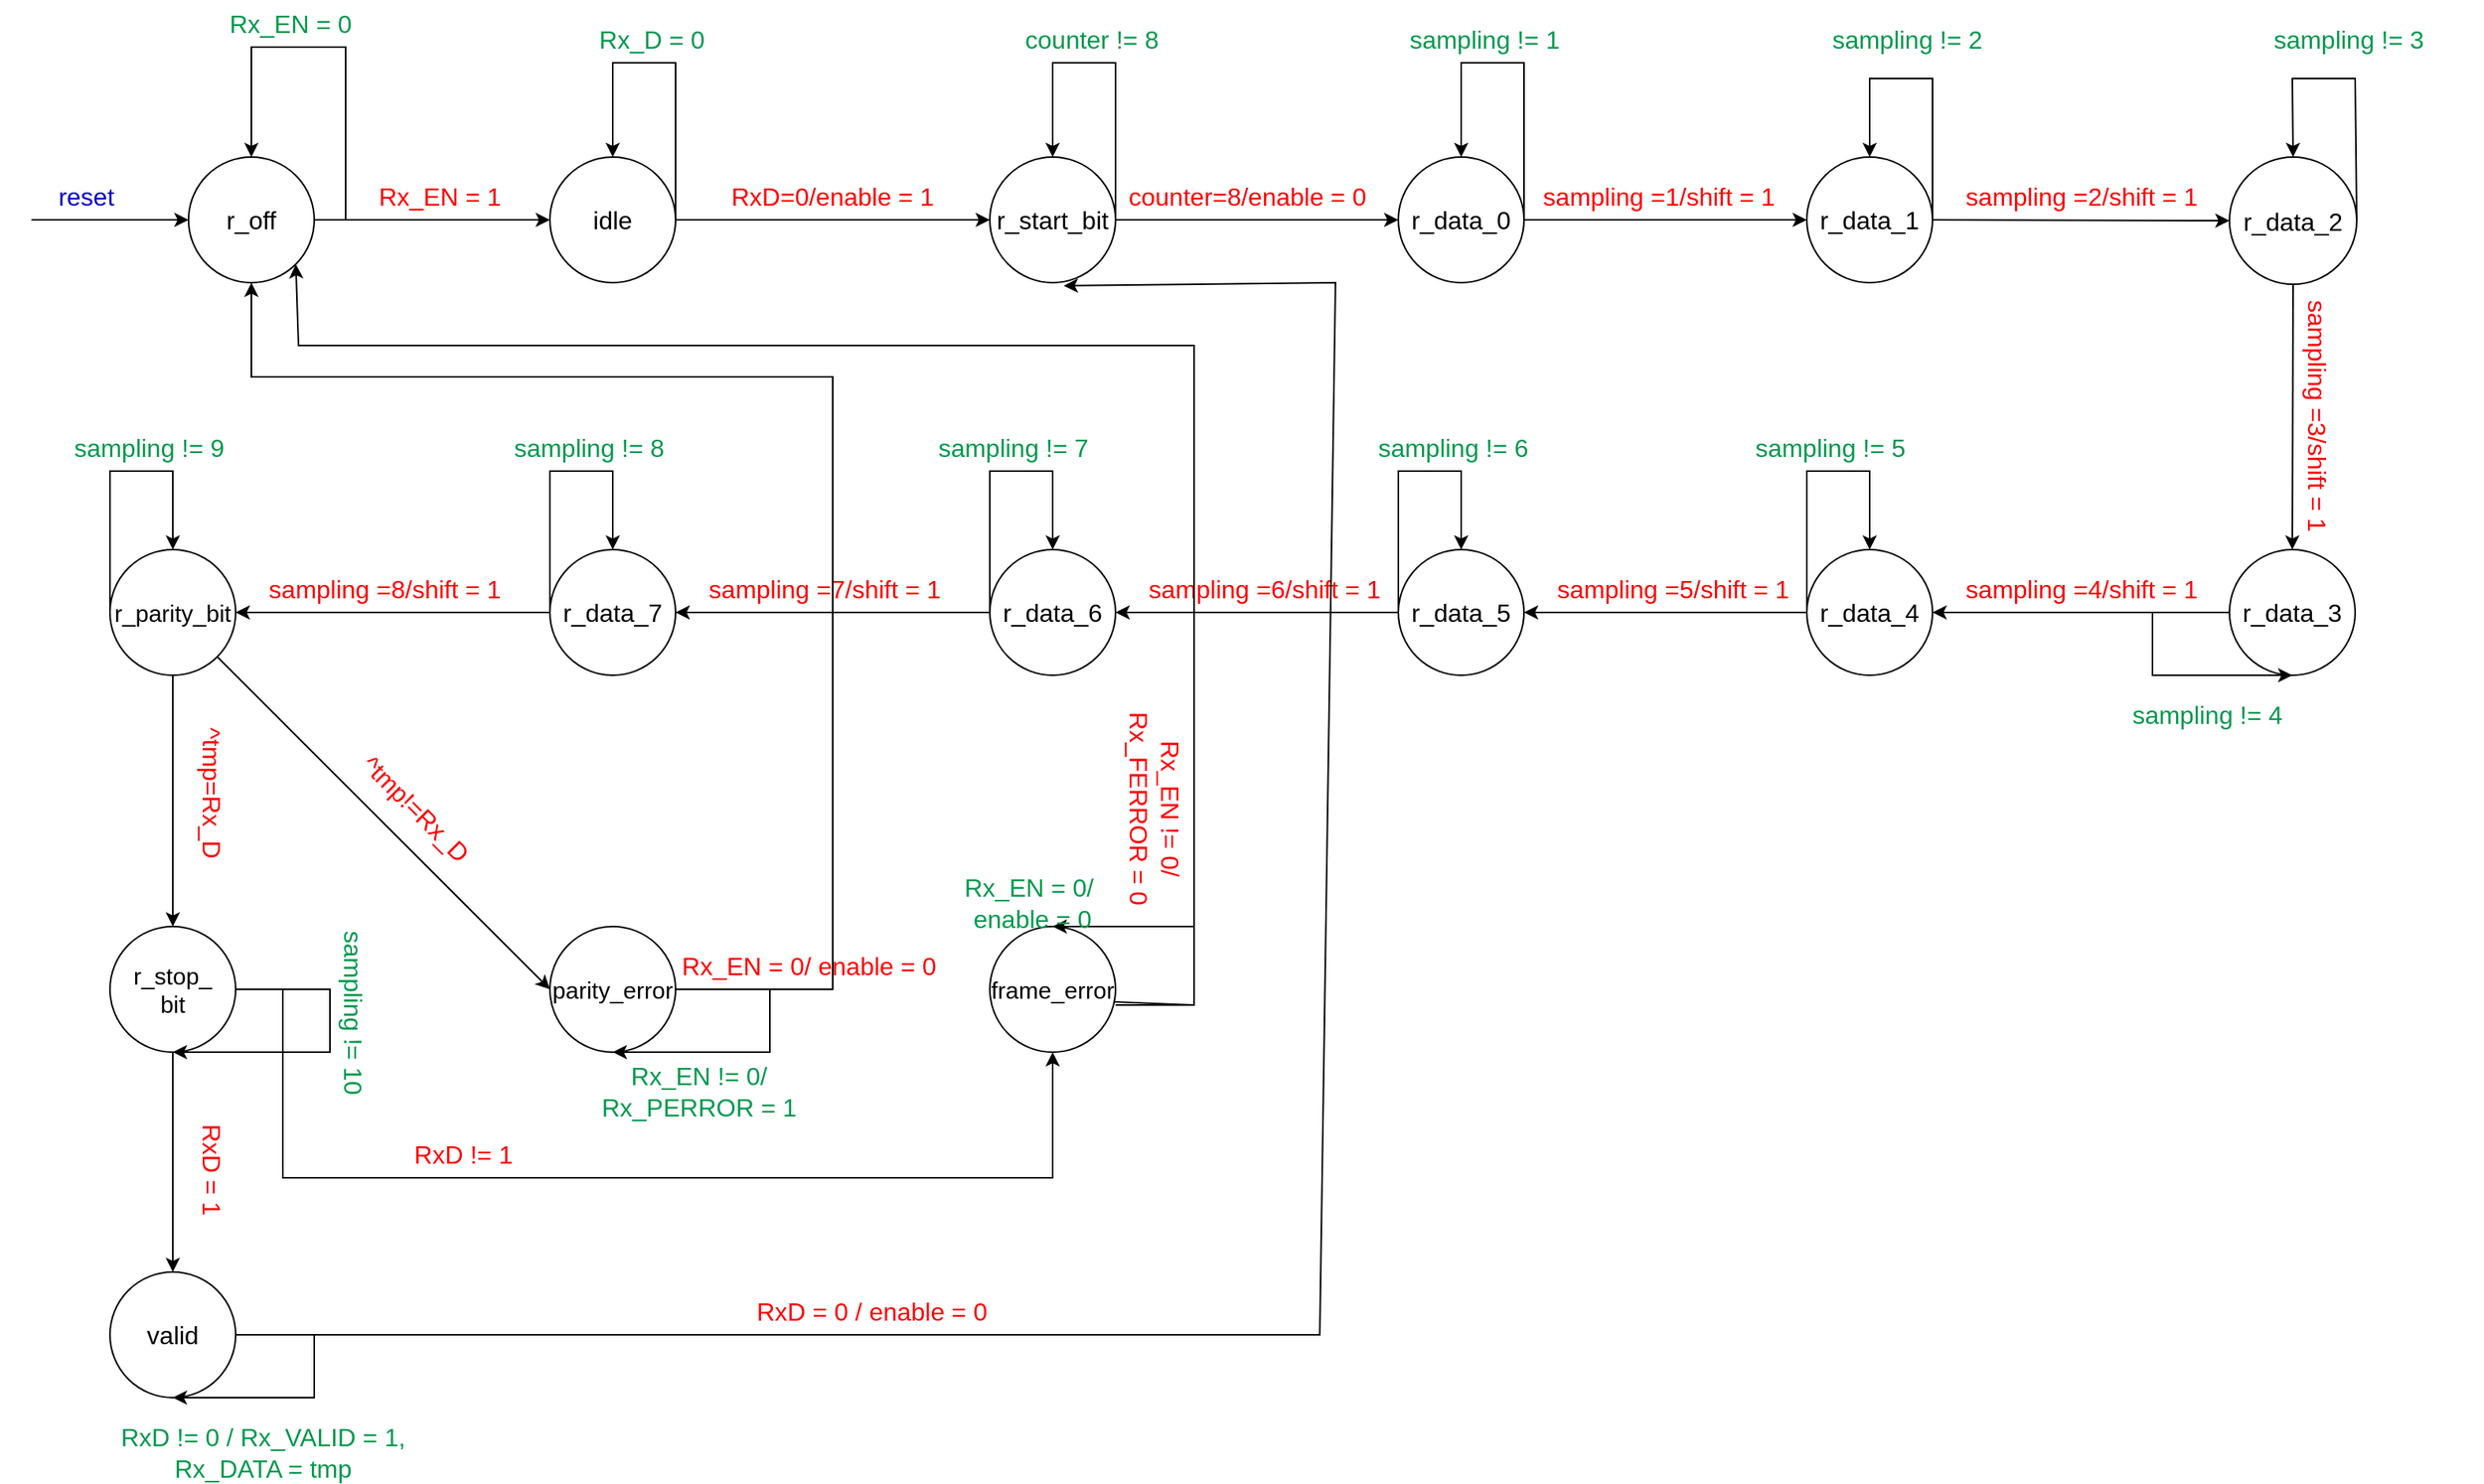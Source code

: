 <mxfile version="20.2.3" type="device"><diagram id="px2NE1PW86ARnRy39ZjV" name="Page-1"><mxGraphModel dx="2205" dy="1058" grid="1" gridSize="10" guides="1" tooltips="1" connect="1" arrows="1" fold="1" page="1" pageScale="1" pageWidth="1654" pageHeight="2336" math="0" shadow="0"><root><mxCell id="0"/><mxCell id="1" parent="0"/><mxCell id="K061zeX9myVK0XPC8SK4-1" value="&lt;font style=&quot;font-size: 16px;&quot;&gt;r_off&lt;/font&gt;" style="ellipse;whiteSpace=wrap;html=1;aspect=fixed;" vertex="1" parent="1"><mxGeometry x="120" y="150" width="80" height="80" as="geometry"/></mxCell><mxCell id="K061zeX9myVK0XPC8SK4-6" value="" style="endArrow=classic;html=1;rounded=0;exitX=1;exitY=0.5;exitDx=0;exitDy=0;entryX=0;entryY=0.5;entryDx=0;entryDy=0;" edge="1" parent="1" source="K061zeX9myVK0XPC8SK4-2"><mxGeometry width="50" height="50" relative="1" as="geometry"><mxPoint x="650" y="390" as="sourcePoint"/><mxPoint x="630" y="190" as="targetPoint"/></mxGeometry></mxCell><mxCell id="K061zeX9myVK0XPC8SK4-2" value="&lt;font style=&quot;font-size: 16px;&quot;&gt;idle&lt;/font&gt;" style="ellipse;whiteSpace=wrap;html=1;aspect=fixed;" vertex="1" parent="1"><mxGeometry x="350" y="150" width="80" height="80" as="geometry"/></mxCell><mxCell id="K061zeX9myVK0XPC8SK4-9" value="Rx_EN = 1" style="text;html=1;align=center;verticalAlign=middle;whiteSpace=wrap;rounded=0;fontSize=16;fontColor=#FF0000;" vertex="1" parent="1"><mxGeometry x="200" y="160" width="160" height="30" as="geometry"/></mxCell><mxCell id="K061zeX9myVK0XPC8SK4-10" value="RxD=0/enable = 1" style="text;html=1;align=center;verticalAlign=middle;whiteSpace=wrap;rounded=0;fontSize=16;fontColor=#FF0000;" vertex="1" parent="1"><mxGeometry x="450" y="160" width="160" height="30" as="geometry"/></mxCell><mxCell id="K061zeX9myVK0XPC8SK4-13" value="" style="endArrow=classic;html=1;rounded=0;fontSize=16;fontColor=#FF0000;exitX=1;exitY=0.5;exitDx=0;exitDy=0;entryX=0.5;entryY=0;entryDx=0;entryDy=0;" edge="1" parent="1" source="K061zeX9myVK0XPC8SK4-2" target="K061zeX9myVK0XPC8SK4-2"><mxGeometry width="50" height="50" relative="1" as="geometry"><mxPoint x="650" y="390" as="sourcePoint"/><mxPoint x="430" y="50" as="targetPoint"/><Array as="points"><mxPoint x="430" y="90"/><mxPoint x="390" y="90"/></Array></mxGeometry></mxCell><mxCell id="K061zeX9myVK0XPC8SK4-14" value="&lt;font style=&quot;font-size: 16px;&quot;&gt;r_start_bit&lt;/font&gt;" style="ellipse;whiteSpace=wrap;html=1;aspect=fixed;" vertex="1" parent="1"><mxGeometry x="630" y="150" width="80" height="80" as="geometry"/></mxCell><mxCell id="K061zeX9myVK0XPC8SK4-15" value="" style="endArrow=classic;html=1;rounded=0;fontSize=16;fontColor=#FF0000;exitX=1;exitY=0.5;exitDx=0;exitDy=0;entryX=0.5;entryY=0;entryDx=0;entryDy=0;" edge="1" parent="1" source="K061zeX9myVK0XPC8SK4-14" target="K061zeX9myVK0XPC8SK4-14"><mxGeometry width="50" height="50" relative="1" as="geometry"><mxPoint x="930" y="390" as="sourcePoint"/><mxPoint x="710" y="50" as="targetPoint"/><Array as="points"><mxPoint x="710" y="90"/><mxPoint x="670" y="90"/></Array></mxGeometry></mxCell><mxCell id="K061zeX9myVK0XPC8SK4-16" value="counter=8/enable = 0" style="text;html=1;align=center;verticalAlign=middle;whiteSpace=wrap;rounded=0;fontSize=16;fontColor=#FF0000;" vertex="1" parent="1"><mxGeometry x="714" y="160" width="160" height="30" as="geometry"/></mxCell><mxCell id="K061zeX9myVK0XPC8SK4-17" value="&lt;font style=&quot;font-size: 16px;&quot;&gt;r_data_0&lt;/font&gt;" style="ellipse;whiteSpace=wrap;html=1;aspect=fixed;" vertex="1" parent="1"><mxGeometry x="890" y="150" width="80" height="80" as="geometry"/></mxCell><mxCell id="K061zeX9myVK0XPC8SK4-18" value="" style="endArrow=classic;html=1;rounded=0;fontSize=16;fontColor=#FF0000;exitX=1;exitY=0.5;exitDx=0;exitDy=0;entryX=0.5;entryY=0;entryDx=0;entryDy=0;" edge="1" parent="1" source="K061zeX9myVK0XPC8SK4-17" target="K061zeX9myVK0XPC8SK4-17"><mxGeometry width="50" height="50" relative="1" as="geometry"><mxPoint x="1190" y="390" as="sourcePoint"/><mxPoint x="970" y="50" as="targetPoint"/><Array as="points"><mxPoint x="970" y="90"/><mxPoint x="930" y="90"/></Array></mxGeometry></mxCell><mxCell id="K061zeX9myVK0XPC8SK4-19" value="" style="endArrow=classic;html=1;rounded=0;fontSize=16;fontColor=#FF0000;exitX=1;exitY=0.5;exitDx=0;exitDy=0;entryX=0;entryY=0.5;entryDx=0;entryDy=0;" edge="1" parent="1" source="K061zeX9myVK0XPC8SK4-14" target="K061zeX9myVK0XPC8SK4-17"><mxGeometry width="50" height="50" relative="1" as="geometry"><mxPoint x="650" y="390" as="sourcePoint"/><mxPoint x="700" y="340" as="targetPoint"/></mxGeometry></mxCell><mxCell id="K061zeX9myVK0XPC8SK4-20" value="sampling =1/shift = 1" style="text;html=1;align=center;verticalAlign=middle;whiteSpace=wrap;rounded=0;fontSize=16;fontColor=#FF0000;" vertex="1" parent="1"><mxGeometry x="971" y="160" width="170" height="30" as="geometry"/></mxCell><mxCell id="K061zeX9myVK0XPC8SK4-21" value="&lt;span style=&quot;font-size: 16px;&quot;&gt;r_data_1&lt;/span&gt;" style="ellipse;whiteSpace=wrap;html=1;aspect=fixed;" vertex="1" parent="1"><mxGeometry x="1150" y="150" width="80" height="80" as="geometry"/></mxCell><mxCell id="K061zeX9myVK0XPC8SK4-22" value="" style="endArrow=classic;html=1;rounded=0;fontSize=16;fontColor=#FF0000;exitX=1;exitY=0.5;exitDx=0;exitDy=0;entryX=0.5;entryY=0;entryDx=0;entryDy=0;" edge="1" parent="1" source="K061zeX9myVK0XPC8SK4-21" target="K061zeX9myVK0XPC8SK4-21"><mxGeometry width="50" height="50" relative="1" as="geometry"><mxPoint x="1450" y="400" as="sourcePoint"/><mxPoint x="1230" y="60" as="targetPoint"/><Array as="points"><mxPoint x="1230" y="100"/><mxPoint x="1190" y="100"/></Array></mxGeometry></mxCell><mxCell id="K061zeX9myVK0XPC8SK4-23" value="" style="endArrow=classic;html=1;rounded=0;fontSize=16;fontColor=#FF0000;exitX=1;exitY=0.5;exitDx=0;exitDy=0;entryX=0;entryY=0.5;entryDx=0;entryDy=0;" edge="1" parent="1" source="K061zeX9myVK0XPC8SK4-17" target="K061zeX9myVK0XPC8SK4-21"><mxGeometry width="50" height="50" relative="1" as="geometry"><mxPoint x="650" y="390" as="sourcePoint"/><mxPoint x="700" y="340" as="targetPoint"/></mxGeometry></mxCell><mxCell id="K061zeX9myVK0XPC8SK4-24" value="" style="endArrow=classic;html=1;rounded=0;fontSize=16;fontColor=#FF0000;exitX=1;exitY=0.5;exitDx=0;exitDy=0;entryX=0;entryY=0.5;entryDx=0;entryDy=0;" edge="1" parent="1" source="K061zeX9myVK0XPC8SK4-1" target="K061zeX9myVK0XPC8SK4-2"><mxGeometry width="50" height="50" relative="1" as="geometry"><mxPoint x="790" y="380" as="sourcePoint"/><mxPoint x="840" y="330" as="targetPoint"/></mxGeometry></mxCell><mxCell id="K061zeX9myVK0XPC8SK4-25" value="sampling =2/shift = 1" style="text;html=1;align=center;verticalAlign=middle;whiteSpace=wrap;rounded=0;fontSize=16;fontColor=#FF0000;" vertex="1" parent="1"><mxGeometry x="1240" y="160" width="170" height="30" as="geometry"/></mxCell><mxCell id="K061zeX9myVK0XPC8SK4-26" value="&lt;span style=&quot;font-size: 16px;&quot;&gt;r_data_2&lt;/span&gt;" style="ellipse;whiteSpace=wrap;html=1;aspect=fixed;" vertex="1" parent="1"><mxGeometry x="1419" y="150" width="81" height="81" as="geometry"/></mxCell><mxCell id="K061zeX9myVK0XPC8SK4-27" value="" style="endArrow=classic;html=1;rounded=0;fontSize=16;fontColor=#FF0000;exitX=1;exitY=0.5;exitDx=0;exitDy=0;entryX=0.5;entryY=0;entryDx=0;entryDy=0;" edge="1" parent="1" source="K061zeX9myVK0XPC8SK4-26" target="K061zeX9myVK0XPC8SK4-26"><mxGeometry width="50" height="50" relative="1" as="geometry"><mxPoint x="1719" y="400" as="sourcePoint"/><mxPoint x="1499" y="60" as="targetPoint"/><Array as="points"><mxPoint x="1499" y="100"/><mxPoint x="1459" y="100"/></Array></mxGeometry></mxCell><mxCell id="K061zeX9myVK0XPC8SK4-28" value="" style="endArrow=classic;html=1;rounded=0;fontSize=16;fontColor=#FF0000;exitX=1;exitY=0.5;exitDx=0;exitDy=0;entryX=0;entryY=0.5;entryDx=0;entryDy=0;" edge="1" parent="1" source="K061zeX9myVK0XPC8SK4-21" target="K061zeX9myVK0XPC8SK4-26"><mxGeometry width="50" height="50" relative="1" as="geometry"><mxPoint x="790" y="380" as="sourcePoint"/><mxPoint x="840" y="330" as="targetPoint"/></mxGeometry></mxCell><mxCell id="K061zeX9myVK0XPC8SK4-29" value="sampling =3/shift = 1" style="text;html=1;align=center;verticalAlign=middle;whiteSpace=wrap;rounded=0;fontSize=16;fontColor=#FF0000;rotation=90;" vertex="1" parent="1"><mxGeometry x="1390" y="300" width="170" height="30" as="geometry"/></mxCell><mxCell id="K061zeX9myVK0XPC8SK4-30" value="&lt;span style=&quot;font-size: 16px;&quot;&gt;r_data_3&lt;/span&gt;" style="ellipse;whiteSpace=wrap;html=1;aspect=fixed;" vertex="1" parent="1"><mxGeometry x="1419" y="400" width="80" height="80" as="geometry"/></mxCell><mxCell id="K061zeX9myVK0XPC8SK4-32" value="" style="endArrow=classic;html=1;rounded=0;fontSize=16;fontColor=#FF0000;exitX=0.5;exitY=1;exitDx=0;exitDy=0;entryX=0.5;entryY=0;entryDx=0;entryDy=0;" edge="1" parent="1" source="K061zeX9myVK0XPC8SK4-26" target="K061zeX9myVK0XPC8SK4-30"><mxGeometry width="50" height="50" relative="1" as="geometry"><mxPoint x="790" y="380" as="sourcePoint"/><mxPoint x="840" y="330" as="targetPoint"/></mxGeometry></mxCell><mxCell id="K061zeX9myVK0XPC8SK4-33" value="sampling =4/shift = 1" style="text;html=1;align=center;verticalAlign=middle;whiteSpace=wrap;rounded=0;fontSize=16;fontColor=#FF0000;" vertex="1" parent="1"><mxGeometry x="1240" y="410" width="170" height="30" as="geometry"/></mxCell><mxCell id="K061zeX9myVK0XPC8SK4-34" value="&lt;span style=&quot;font-size: 16px;&quot;&gt;r_data_4&lt;/span&gt;" style="ellipse;whiteSpace=wrap;html=1;aspect=fixed;" vertex="1" parent="1"><mxGeometry x="1150" y="400" width="80" height="80" as="geometry"/></mxCell><mxCell id="K061zeX9myVK0XPC8SK4-36" value="" style="endArrow=classic;html=1;rounded=0;fontSize=16;fontColor=#FF0000;exitX=0;exitY=0.5;exitDx=0;exitDy=0;entryX=1;entryY=0.5;entryDx=0;entryDy=0;" edge="1" parent="1" source="K061zeX9myVK0XPC8SK4-30" target="K061zeX9myVK0XPC8SK4-34"><mxGeometry width="50" height="50" relative="1" as="geometry"><mxPoint x="790" y="380" as="sourcePoint"/><mxPoint x="840" y="330" as="targetPoint"/></mxGeometry></mxCell><mxCell id="K061zeX9myVK0XPC8SK4-38" value="" style="endArrow=classic;html=1;rounded=0;fontSize=16;fontColor=#FF0000;exitX=0;exitY=0.5;exitDx=0;exitDy=0;entryX=0.5;entryY=0;entryDx=0;entryDy=0;" edge="1" parent="1" source="K061zeX9myVK0XPC8SK4-34" target="K061zeX9myVK0XPC8SK4-34"><mxGeometry width="50" height="50" relative="1" as="geometry"><mxPoint x="790" y="380" as="sourcePoint"/><mxPoint x="840" y="330" as="targetPoint"/><Array as="points"><mxPoint x="1150" y="350"/><mxPoint x="1190" y="350"/></Array></mxGeometry></mxCell><mxCell id="K061zeX9myVK0XPC8SK4-42" value="sampling =5/shift = 1" style="text;html=1;align=center;verticalAlign=middle;whiteSpace=wrap;rounded=0;fontSize=16;fontColor=#FF0000;" vertex="1" parent="1"><mxGeometry x="980" y="410" width="170" height="30" as="geometry"/></mxCell><mxCell id="K061zeX9myVK0XPC8SK4-43" value="&lt;span style=&quot;font-size: 16px;&quot;&gt;r_data_5&lt;/span&gt;" style="ellipse;whiteSpace=wrap;html=1;aspect=fixed;" vertex="1" parent="1"><mxGeometry x="890" y="400" width="80" height="80" as="geometry"/></mxCell><mxCell id="K061zeX9myVK0XPC8SK4-44" value="" style="endArrow=classic;html=1;rounded=0;fontSize=16;fontColor=#FF0000;exitX=0;exitY=0.5;exitDx=0;exitDy=0;entryX=0.5;entryY=0;entryDx=0;entryDy=0;" edge="1" parent="1" source="K061zeX9myVK0XPC8SK4-43" target="K061zeX9myVK0XPC8SK4-43"><mxGeometry width="50" height="50" relative="1" as="geometry"><mxPoint x="530" y="380" as="sourcePoint"/><mxPoint x="580" y="330" as="targetPoint"/><Array as="points"><mxPoint x="890" y="350"/><mxPoint x="930" y="350"/></Array></mxGeometry></mxCell><mxCell id="K061zeX9myVK0XPC8SK4-45" value="" style="endArrow=classic;html=1;rounded=0;fontSize=16;fontColor=#FF0000;exitX=1;exitY=1;exitDx=0;exitDy=0;entryX=1;entryY=0.5;entryDx=0;entryDy=0;" edge="1" parent="1" source="K061zeX9myVK0XPC8SK4-42" target="K061zeX9myVK0XPC8SK4-43"><mxGeometry width="50" height="50" relative="1" as="geometry"><mxPoint x="790" y="380" as="sourcePoint"/><mxPoint x="840" y="330" as="targetPoint"/></mxGeometry></mxCell><mxCell id="K061zeX9myVK0XPC8SK4-46" value="sampling =6/shift = 1" style="text;html=1;align=center;verticalAlign=middle;whiteSpace=wrap;rounded=0;fontSize=16;fontColor=#FF0000;" vertex="1" parent="1"><mxGeometry x="720" y="410" width="170" height="30" as="geometry"/></mxCell><mxCell id="K061zeX9myVK0XPC8SK4-47" value="&lt;span style=&quot;font-size: 16px;&quot;&gt;r_data_6&lt;/span&gt;" style="ellipse;whiteSpace=wrap;html=1;aspect=fixed;" vertex="1" parent="1"><mxGeometry x="630" y="400" width="80" height="80" as="geometry"/></mxCell><mxCell id="K061zeX9myVK0XPC8SK4-48" value="" style="endArrow=classic;html=1;rounded=0;fontSize=16;fontColor=#FF0000;exitX=0;exitY=0.5;exitDx=0;exitDy=0;entryX=0.5;entryY=0;entryDx=0;entryDy=0;" edge="1" parent="1" source="K061zeX9myVK0XPC8SK4-47" target="K061zeX9myVK0XPC8SK4-47"><mxGeometry width="50" height="50" relative="1" as="geometry"><mxPoint x="270" y="380" as="sourcePoint"/><mxPoint x="320" y="330" as="targetPoint"/><Array as="points"><mxPoint x="630" y="350"/><mxPoint x="670" y="350"/></Array></mxGeometry></mxCell><mxCell id="K061zeX9myVK0XPC8SK4-49" value="" style="endArrow=classic;html=1;rounded=0;fontSize=16;fontColor=#FF0000;exitX=1;exitY=1;exitDx=0;exitDy=0;entryX=1;entryY=0.5;entryDx=0;entryDy=0;" edge="1" parent="1" source="K061zeX9myVK0XPC8SK4-46" target="K061zeX9myVK0XPC8SK4-47"><mxGeometry width="50" height="50" relative="1" as="geometry"><mxPoint x="790" y="380" as="sourcePoint"/><mxPoint x="840" y="330" as="targetPoint"/></mxGeometry></mxCell><mxCell id="K061zeX9myVK0XPC8SK4-50" value="sampling =7/shift = 1" style="text;html=1;align=center;verticalAlign=middle;whiteSpace=wrap;rounded=0;fontSize=16;fontColor=#FF0000;" vertex="1" parent="1"><mxGeometry x="440" y="410" width="170" height="30" as="geometry"/></mxCell><mxCell id="K061zeX9myVK0XPC8SK4-51" value="&lt;span style=&quot;font-size: 16px;&quot;&gt;r_data_7&lt;/span&gt;" style="ellipse;whiteSpace=wrap;html=1;aspect=fixed;" vertex="1" parent="1"><mxGeometry x="350" y="400" width="80" height="80" as="geometry"/></mxCell><mxCell id="K061zeX9myVK0XPC8SK4-52" value="" style="endArrow=classic;html=1;rounded=0;fontSize=16;fontColor=#FF0000;exitX=0;exitY=0.5;exitDx=0;exitDy=0;entryX=0.5;entryY=0;entryDx=0;entryDy=0;" edge="1" parent="1" source="K061zeX9myVK0XPC8SK4-51" target="K061zeX9myVK0XPC8SK4-51"><mxGeometry width="50" height="50" relative="1" as="geometry"><mxPoint x="-10" y="380" as="sourcePoint"/><mxPoint x="40" y="330" as="targetPoint"/><Array as="points"><mxPoint x="350" y="350"/><mxPoint x="390" y="350"/></Array></mxGeometry></mxCell><mxCell id="K061zeX9myVK0XPC8SK4-53" value="" style="endArrow=classic;html=1;rounded=0;fontSize=16;fontColor=#FF0000;entryX=1;entryY=0.5;entryDx=0;entryDy=0;" edge="1" parent="1" target="K061zeX9myVK0XPC8SK4-51"><mxGeometry width="50" height="50" relative="1" as="geometry"><mxPoint x="630" y="440" as="sourcePoint"/><mxPoint x="840" y="330" as="targetPoint"/></mxGeometry></mxCell><mxCell id="K061zeX9myVK0XPC8SK4-54" value="sampling =8/shift = 1" style="text;html=1;align=center;verticalAlign=middle;whiteSpace=wrap;rounded=0;fontSize=16;fontColor=#FF0000;" vertex="1" parent="1"><mxGeometry x="160" y="410" width="170" height="30" as="geometry"/></mxCell><mxCell id="K061zeX9myVK0XPC8SK4-55" value="&lt;font style=&quot;font-size: 15px;&quot;&gt;r_parity_bit&lt;/font&gt;" style="ellipse;whiteSpace=wrap;html=1;aspect=fixed;" vertex="1" parent="1"><mxGeometry x="70" y="400" width="80" height="80" as="geometry"/></mxCell><mxCell id="K061zeX9myVK0XPC8SK4-56" value="" style="endArrow=classic;html=1;rounded=0;fontSize=16;fontColor=#FF0000;exitX=0;exitY=0.5;exitDx=0;exitDy=0;entryX=0.5;entryY=0;entryDx=0;entryDy=0;" edge="1" parent="1" source="K061zeX9myVK0XPC8SK4-55" target="K061zeX9myVK0XPC8SK4-55"><mxGeometry width="50" height="50" relative="1" as="geometry"><mxPoint x="-290" y="380" as="sourcePoint"/><mxPoint x="-240" y="330" as="targetPoint"/><Array as="points"><mxPoint x="70" y="350"/><mxPoint x="110" y="350"/></Array></mxGeometry></mxCell><mxCell id="K061zeX9myVK0XPC8SK4-57" value="" style="endArrow=classic;html=1;rounded=0;fontSize=16;fontColor=#FF0000;exitX=0;exitY=0.5;exitDx=0;exitDy=0;entryX=1;entryY=0.5;entryDx=0;entryDy=0;" edge="1" parent="1" source="K061zeX9myVK0XPC8SK4-51" target="K061zeX9myVK0XPC8SK4-55"><mxGeometry width="50" height="50" relative="1" as="geometry"><mxPoint x="680" y="380" as="sourcePoint"/><mxPoint x="730" y="330" as="targetPoint"/></mxGeometry></mxCell><mxCell id="K061zeX9myVK0XPC8SK4-58" value="" style="endArrow=classic;html=1;rounded=0;fontSize=15;fontColor=#FF0000;entryX=0;entryY=0.5;entryDx=0;entryDy=0;" edge="1" parent="1" target="K061zeX9myVK0XPC8SK4-1"><mxGeometry width="50" height="50" relative="1" as="geometry"><mxPoint x="20" y="190" as="sourcePoint"/><mxPoint x="720" y="330" as="targetPoint"/></mxGeometry></mxCell><mxCell id="K061zeX9myVK0XPC8SK4-59" value="reset" style="text;html=1;align=center;verticalAlign=middle;whiteSpace=wrap;rounded=0;fontSize=16;fontColor=#0000CC;" vertex="1" parent="1"><mxGeometry y="160" width="110" height="30" as="geometry"/></mxCell><mxCell id="K061zeX9myVK0XPC8SK4-60" value="^tmp=Rx_D" style="text;html=1;align=center;verticalAlign=middle;whiteSpace=wrap;rounded=0;fontSize=16;fontColor=#FF0000;rotation=90;" vertex="1" parent="1"><mxGeometry x="50" y="540" width="170" height="30" as="geometry"/></mxCell><mxCell id="K061zeX9myVK0XPC8SK4-61" value="&lt;font style=&quot;font-size: 15px;&quot;&gt;r_stop_&lt;br&gt;bit&lt;br&gt;&lt;/font&gt;" style="ellipse;whiteSpace=wrap;html=1;aspect=fixed;" vertex="1" parent="1"><mxGeometry x="70" y="640" width="80" height="80" as="geometry"/></mxCell><mxCell id="K061zeX9myVK0XPC8SK4-63" value="" style="endArrow=classic;html=1;rounded=0;fontSize=15;fontColor=#FF0000;exitX=0.5;exitY=1;exitDx=0;exitDy=0;entryX=0.5;entryY=0;entryDx=0;entryDy=0;" edge="1" parent="1" source="K061zeX9myVK0XPC8SK4-55" target="K061zeX9myVK0XPC8SK4-61"><mxGeometry width="50" height="50" relative="1" as="geometry"><mxPoint x="360" y="450" as="sourcePoint"/><mxPoint x="410" y="400" as="targetPoint"/></mxGeometry></mxCell><mxCell id="K061zeX9myVK0XPC8SK4-64" value="&lt;font style=&quot;font-size: 15px;&quot;&gt;parity_error&lt;/font&gt;" style="ellipse;whiteSpace=wrap;html=1;aspect=fixed;" vertex="1" parent="1"><mxGeometry x="350" y="640" width="80" height="80" as="geometry"/></mxCell><mxCell id="K061zeX9myVK0XPC8SK4-68" value="" style="endArrow=classic;html=1;rounded=0;fontSize=15;fontColor=#FF0000;exitX=1;exitY=1;exitDx=0;exitDy=0;entryX=0;entryY=0.5;entryDx=0;entryDy=0;" edge="1" parent="1" source="K061zeX9myVK0XPC8SK4-55" target="K061zeX9myVK0XPC8SK4-64"><mxGeometry width="50" height="50" relative="1" as="geometry"><mxPoint x="360" y="550" as="sourcePoint"/><mxPoint x="410" y="500" as="targetPoint"/></mxGeometry></mxCell><mxCell id="K061zeX9myVK0XPC8SK4-69" value="^tmp!=Rx_D" style="text;html=1;align=center;verticalAlign=middle;whiteSpace=wrap;rounded=0;fontSize=16;fontColor=#FF0000;rotation=45;" vertex="1" parent="1"><mxGeometry x="180" y="550" width="170" height="30" as="geometry"/></mxCell><mxCell id="K061zeX9myVK0XPC8SK4-70" value="&lt;font style=&quot;font-size: 15px;&quot;&gt;frame_error&lt;/font&gt;" style="ellipse;whiteSpace=wrap;html=1;aspect=fixed;" vertex="1" parent="1"><mxGeometry x="630" y="640" width="80" height="80" as="geometry"/></mxCell><mxCell id="K061zeX9myVK0XPC8SK4-71" value="&lt;font style=&quot;font-size: 16px;&quot;&gt;valid&lt;/font&gt;" style="ellipse;whiteSpace=wrap;html=1;aspect=fixed;" vertex="1" parent="1"><mxGeometry x="70" y="860" width="80" height="80" as="geometry"/></mxCell><mxCell id="K061zeX9myVK0XPC8SK4-73" value="" style="endArrow=classic;html=1;rounded=0;fontSize=16;fontColor=#FF0000;exitX=1;exitY=0.5;exitDx=0;exitDy=0;entryX=0.588;entryY=1.025;entryDx=0;entryDy=0;entryPerimeter=0;" edge="1" parent="1" source="K061zeX9myVK0XPC8SK4-71" target="K061zeX9myVK0XPC8SK4-14"><mxGeometry width="50" height="50" relative="1" as="geometry"><mxPoint x="360" y="550" as="sourcePoint"/><mxPoint x="410" y="500" as="targetPoint"/><Array as="points"><mxPoint x="840" y="900"/><mxPoint x="850" y="230"/></Array></mxGeometry></mxCell><mxCell id="K061zeX9myVK0XPC8SK4-74" value="" style="endArrow=classic;html=1;rounded=0;fontSize=16;fontColor=#FF0000;exitX=0.5;exitY=1;exitDx=0;exitDy=0;" edge="1" parent="1" source="K061zeX9myVK0XPC8SK4-61" target="K061zeX9myVK0XPC8SK4-71"><mxGeometry width="50" height="50" relative="1" as="geometry"><mxPoint x="710" y="550" as="sourcePoint"/><mxPoint x="760" y="500" as="targetPoint"/></mxGeometry></mxCell><mxCell id="K061zeX9myVK0XPC8SK4-75" value="" style="endArrow=classic;html=1;rounded=0;fontSize=16;fontColor=#FF0000;entryX=0.5;entryY=1;entryDx=0;entryDy=0;exitX=1;exitY=0.5;exitDx=0;exitDy=0;" edge="1" parent="1" source="K061zeX9myVK0XPC8SK4-61" target="K061zeX9myVK0XPC8SK4-70"><mxGeometry width="50" height="50" relative="1" as="geometry"><mxPoint x="180" y="680" as="sourcePoint"/><mxPoint x="760" y="500" as="targetPoint"/><Array as="points"><mxPoint x="180" y="680"/><mxPoint x="180" y="800"/><mxPoint x="670" y="800"/></Array></mxGeometry></mxCell><mxCell id="K061zeX9myVK0XPC8SK4-76" value="RxD != 1" style="text;html=1;align=center;verticalAlign=middle;whiteSpace=wrap;rounded=0;fontSize=16;fontColor=#FF0000;" vertex="1" parent="1"><mxGeometry x="210" y="770" width="170" height="30" as="geometry"/></mxCell><mxCell id="K061zeX9myVK0XPC8SK4-77" value="RxD = 0 / enable = 0" style="text;html=1;align=center;verticalAlign=middle;whiteSpace=wrap;rounded=0;fontSize=16;fontColor=#FF0000;" vertex="1" parent="1"><mxGeometry x="470" y="870" width="170" height="30" as="geometry"/></mxCell><mxCell id="K061zeX9myVK0XPC8SK4-78" value="RxD = 1" style="text;html=1;align=center;verticalAlign=middle;whiteSpace=wrap;rounded=0;fontSize=16;fontColor=#FF0000;rotation=90;" vertex="1" parent="1"><mxGeometry x="50" y="780" width="170" height="30" as="geometry"/></mxCell><mxCell id="K061zeX9myVK0XPC8SK4-79" value="" style="endArrow=classic;html=1;rounded=0;fontSize=16;fontColor=#FF0000;exitX=1;exitY=0.5;exitDx=0;exitDy=0;entryX=0.5;entryY=1;entryDx=0;entryDy=0;" edge="1" parent="1" source="K061zeX9myVK0XPC8SK4-71" target="K061zeX9myVK0XPC8SK4-71"><mxGeometry width="50" height="50" relative="1" as="geometry"><mxPoint x="590" y="750" as="sourcePoint"/><mxPoint x="640" y="700" as="targetPoint"/><Array as="points"><mxPoint x="200" y="900"/><mxPoint x="200" y="940"/></Array></mxGeometry></mxCell><mxCell id="K061zeX9myVK0XPC8SK4-80" value="RxD != 0 / Rx_VALID = 1, Rx_DATA = tmp" style="text;html=1;align=center;verticalAlign=middle;whiteSpace=wrap;rounded=0;fontSize=16;fontColor=#00994D;" vertex="1" parent="1"><mxGeometry x="70" y="960" width="195" height="30" as="geometry"/></mxCell><mxCell id="K061zeX9myVK0XPC8SK4-81" value="" style="endArrow=classic;html=1;rounded=0;fontSize=16;fontColor=#FF0000;exitX=1;exitY=0.5;exitDx=0;exitDy=0;entryX=0.5;entryY=1;entryDx=0;entryDy=0;" edge="1" parent="1" source="K061zeX9myVK0XPC8SK4-64" target="K061zeX9myVK0XPC8SK4-1"><mxGeometry width="50" height="50" relative="1" as="geometry"><mxPoint x="590" y="540" as="sourcePoint"/><mxPoint x="550" y="680" as="targetPoint"/><Array as="points"><mxPoint x="530" y="680"/><mxPoint x="530" y="290"/><mxPoint x="160" y="290"/></Array></mxGeometry></mxCell><mxCell id="K061zeX9myVK0XPC8SK4-82" value="Rx_EN = 0/ enable = 0" style="text;html=1;align=center;verticalAlign=middle;whiteSpace=wrap;rounded=0;fontSize=16;fontColor=#FF0000;" vertex="1" parent="1"><mxGeometry x="430" y="650" width="170" height="30" as="geometry"/></mxCell><mxCell id="K061zeX9myVK0XPC8SK4-83" value="" style="endArrow=classic;html=1;rounded=0;fontSize=16;fontColor=#FF0000;exitX=1;exitY=0.5;exitDx=0;exitDy=0;entryX=0.5;entryY=1;entryDx=0;entryDy=0;" edge="1" parent="1" source="K061zeX9myVK0XPC8SK4-64" target="K061zeX9myVK0XPC8SK4-64"><mxGeometry width="50" height="50" relative="1" as="geometry"><mxPoint x="590" y="440" as="sourcePoint"/><mxPoint x="640" y="390" as="targetPoint"/><Array as="points"><mxPoint x="490" y="680"/><mxPoint x="490" y="720"/></Array></mxGeometry></mxCell><mxCell id="K061zeX9myVK0XPC8SK4-84" value="Rx_EN != 0/ Rx_PERROR = 1" style="text;html=1;align=center;verticalAlign=middle;whiteSpace=wrap;rounded=0;fontSize=16;fontColor=#00994D;" vertex="1" parent="1"><mxGeometry x="360" y="730" width="170" height="30" as="geometry"/></mxCell><mxCell id="K061zeX9myVK0XPC8SK4-86" value="" style="endArrow=classic;html=1;rounded=0;fontSize=16;fontColor=#FF0000;entryX=1;entryY=1;entryDx=0;entryDy=0;" edge="1" parent="1" target="K061zeX9myVK0XPC8SK4-1"><mxGeometry width="50" height="50" relative="1" as="geometry"><mxPoint x="710" y="690" as="sourcePoint"/><mxPoint x="640" y="480" as="targetPoint"/><Array as="points"><mxPoint x="760" y="690"/><mxPoint x="760" y="270"/><mxPoint x="190" y="270"/></Array></mxGeometry></mxCell><mxCell id="K061zeX9myVK0XPC8SK4-87" value="Rx_EN != 0/ Rx_FERROR = 0" style="text;html=1;align=center;verticalAlign=middle;whiteSpace=wrap;rounded=0;fontSize=16;fontColor=#FF0000;rotation=90;" vertex="1" parent="1"><mxGeometry x="650" y="550" width="170" height="30" as="geometry"/></mxCell><mxCell id="K061zeX9myVK0XPC8SK4-88" value="" style="endArrow=classic;html=1;rounded=0;fontSize=16;fontColor=#FF0000;exitX=0.988;exitY=0.6;exitDx=0;exitDy=0;exitPerimeter=0;entryX=0.5;entryY=0;entryDx=0;entryDy=0;" edge="1" parent="1" source="K061zeX9myVK0XPC8SK4-70" target="K061zeX9myVK0XPC8SK4-70"><mxGeometry width="50" height="50" relative="1" as="geometry"><mxPoint x="590" y="520" as="sourcePoint"/><mxPoint x="640" y="470" as="targetPoint"/><Array as="points"><mxPoint x="760" y="690"/><mxPoint x="760" y="640"/></Array></mxGeometry></mxCell><mxCell id="K061zeX9myVK0XPC8SK4-89" value="Rx_EN = 0/&lt;br&gt;&amp;nbsp;enable = 0" style="text;html=1;align=center;verticalAlign=middle;whiteSpace=wrap;rounded=0;fontSize=16;fontColor=#00994D;rotation=0;" vertex="1" parent="1"><mxGeometry x="570" y="610" width="170" height="30" as="geometry"/></mxCell><mxCell id="K061zeX9myVK0XPC8SK4-90" value="" style="endArrow=classic;html=1;rounded=0;fontSize=16;fontColor=#FF0000;exitX=0;exitY=1;exitDx=0;exitDy=0;entryX=0.5;entryY=0;entryDx=0;entryDy=0;" edge="1" parent="1" source="K061zeX9myVK0XPC8SK4-9" target="K061zeX9myVK0XPC8SK4-1"><mxGeometry width="50" height="50" relative="1" as="geometry"><mxPoint x="590" y="320" as="sourcePoint"/><mxPoint x="640" y="270" as="targetPoint"/><Array as="points"><mxPoint x="220" y="190"/><mxPoint x="220" y="80"/><mxPoint x="160" y="80"/></Array></mxGeometry></mxCell><mxCell id="K061zeX9myVK0XPC8SK4-91" value="Rx_EN = 0" style="text;html=1;align=center;verticalAlign=middle;whiteSpace=wrap;rounded=0;fontSize=16;fontColor=#00994D;" vertex="1" parent="1"><mxGeometry x="100" y="50" width="170" height="30" as="geometry"/></mxCell><mxCell id="K061zeX9myVK0XPC8SK4-92" value="Rx_D = 0" style="text;html=1;align=center;verticalAlign=middle;whiteSpace=wrap;rounded=0;fontSize=16;fontColor=#00994D;" vertex="1" parent="1"><mxGeometry x="330" y="60" width="170" height="30" as="geometry"/></mxCell><mxCell id="K061zeX9myVK0XPC8SK4-93" value="counter != 8" style="text;html=1;align=center;verticalAlign=middle;whiteSpace=wrap;rounded=0;fontSize=16;fontColor=#00994D;" vertex="1" parent="1"><mxGeometry x="610" y="60" width="170" height="30" as="geometry"/></mxCell><mxCell id="K061zeX9myVK0XPC8SK4-94" value="sampling != 1" style="text;html=1;align=center;verticalAlign=middle;whiteSpace=wrap;rounded=0;fontSize=16;fontColor=#00994D;" vertex="1" parent="1"><mxGeometry x="860" y="60" width="170" height="30" as="geometry"/></mxCell><mxCell id="K061zeX9myVK0XPC8SK4-95" value="sampling != 2" style="text;html=1;align=center;verticalAlign=middle;whiteSpace=wrap;rounded=0;fontSize=16;fontColor=#00994D;" vertex="1" parent="1"><mxGeometry x="1129" y="60" width="170" height="30" as="geometry"/></mxCell><mxCell id="K061zeX9myVK0XPC8SK4-96" value="sampling != 3" style="text;html=1;align=center;verticalAlign=middle;whiteSpace=wrap;rounded=0;fontSize=16;fontColor=#00994D;" vertex="1" parent="1"><mxGeometry x="1410" y="60" width="170" height="30" as="geometry"/></mxCell><mxCell id="K061zeX9myVK0XPC8SK4-97" value="" style="endArrow=classic;html=1;rounded=0;fontSize=16;fontColor=#FF0000;exitX=0;exitY=0.5;exitDx=0;exitDy=0;entryX=0.5;entryY=1;entryDx=0;entryDy=0;" edge="1" parent="1" source="K061zeX9myVK0XPC8SK4-30" target="K061zeX9myVK0XPC8SK4-30"><mxGeometry width="50" height="50" relative="1" as="geometry"><mxPoint x="960" y="320" as="sourcePoint"/><mxPoint x="1370" y="440" as="targetPoint"/><Array as="points"><mxPoint x="1370" y="440"/><mxPoint x="1370" y="480"/></Array></mxGeometry></mxCell><mxCell id="K061zeX9myVK0XPC8SK4-98" value="sampling != 4" style="text;html=1;align=center;verticalAlign=middle;whiteSpace=wrap;rounded=0;fontSize=16;fontColor=#00994D;" vertex="1" parent="1"><mxGeometry x="1320" y="490" width="170" height="30" as="geometry"/></mxCell><mxCell id="K061zeX9myVK0XPC8SK4-99" value="sampling != 5" style="text;html=1;align=center;verticalAlign=middle;whiteSpace=wrap;rounded=0;fontSize=16;fontColor=#00994D;" vertex="1" parent="1"><mxGeometry x="1080" y="320" width="170" height="30" as="geometry"/></mxCell><mxCell id="K061zeX9myVK0XPC8SK4-100" value="sampling != 6" style="text;html=1;align=center;verticalAlign=middle;whiteSpace=wrap;rounded=0;fontSize=16;fontColor=#00994D;" vertex="1" parent="1"><mxGeometry x="840" y="320" width="170" height="30" as="geometry"/></mxCell><mxCell id="K061zeX9myVK0XPC8SK4-101" value="sampling != 7" style="text;html=1;align=center;verticalAlign=middle;whiteSpace=wrap;rounded=0;fontSize=16;fontColor=#00994D;" vertex="1" parent="1"><mxGeometry x="560" y="320" width="170" height="30" as="geometry"/></mxCell><mxCell id="K061zeX9myVK0XPC8SK4-102" value="sampling != 8" style="text;html=1;align=center;verticalAlign=middle;whiteSpace=wrap;rounded=0;fontSize=16;fontColor=#00994D;" vertex="1" parent="1"><mxGeometry x="290" y="320" width="170" height="30" as="geometry"/></mxCell><mxCell id="K061zeX9myVK0XPC8SK4-103" value="sampling != 9" style="text;html=1;align=center;verticalAlign=middle;whiteSpace=wrap;rounded=0;fontSize=16;fontColor=#00994D;" vertex="1" parent="1"><mxGeometry x="10" y="320" width="170" height="30" as="geometry"/></mxCell><mxCell id="K061zeX9myVK0XPC8SK4-105" value="" style="endArrow=classic;html=1;rounded=0;fontSize=16;fontColor=#FF0000;exitX=1;exitY=0.5;exitDx=0;exitDy=0;" edge="1" parent="1" source="K061zeX9myVK0XPC8SK4-61"><mxGeometry width="50" height="50" relative="1" as="geometry"><mxPoint x="630" y="720" as="sourcePoint"/><mxPoint x="110" y="720" as="targetPoint"/><Array as="points"><mxPoint x="210" y="680"/><mxPoint x="210" y="720"/></Array></mxGeometry></mxCell><mxCell id="K061zeX9myVK0XPC8SK4-106" value="sampling != 10" style="text;html=1;align=center;verticalAlign=middle;whiteSpace=wrap;rounded=0;fontSize=16;fontColor=#00994D;rotation=90;" vertex="1" parent="1"><mxGeometry x="140" y="680" width="170" height="30" as="geometry"/></mxCell></root></mxGraphModel></diagram></mxfile>